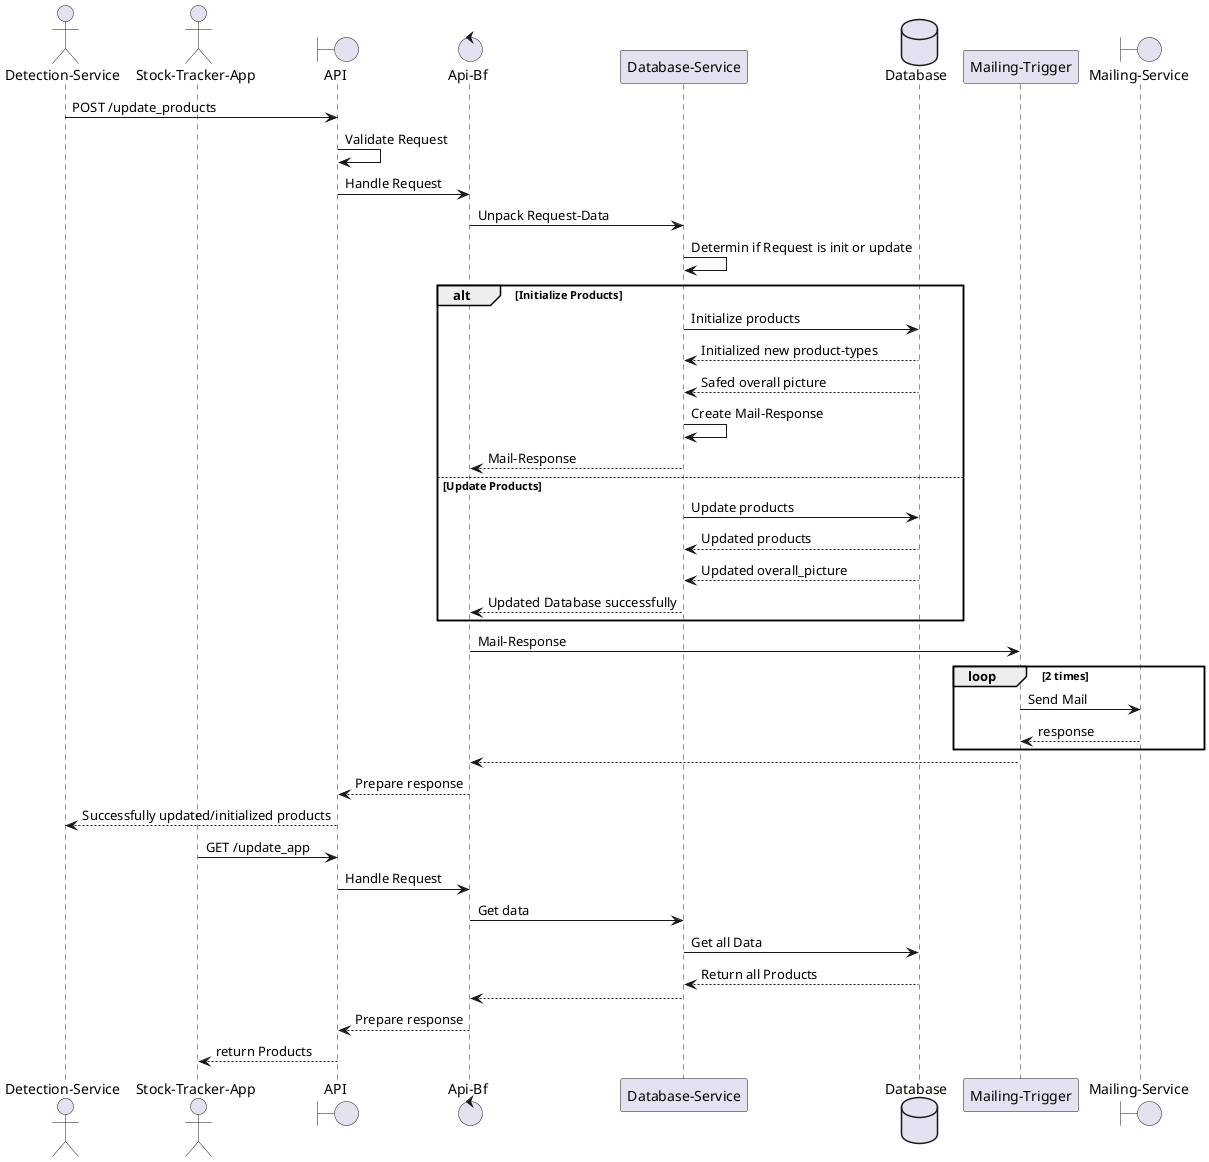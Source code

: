 @startuml DatabaseService

actor "Detection-Service" as DetectionService
actor "Stock-Tracker-App" as StockTracker
boundary "API" as Api
control "Api-Bf" as ApiBf
participant "Database-Service" as DatabaseService
database "Database" as Database
participant "Mailing-Trigger" as MailingTrigger
boundary "Mailing-Service" as MailingService

DetectionService -> Api: POST /update_products
Api -> Api: Validate Request
Api -> ApiBf: Handle Request
ApiBf -> DatabaseService: Unpack Request-Data
DatabaseService -> DatabaseService: Determin if Request is init or update
alt Initialize Products
  DatabaseService -> Database: Initialize products
  Database --> DatabaseService: Initialized new product-types
  Database --> DatabaseService: Safed overall picture
  DatabaseService -> DatabaseService: Create Mail-Response
  DatabaseService --> ApiBf: Mail-Response
else Update Products
  DatabaseService -> Database: Update products
  Database --> DatabaseService: Updated products
  Database --> DatabaseService: Updated overall_picture
  DatabaseService --> ApiBf: Updated Database successfully
end
ApiBf -> MailingTrigger: Mail-Response
loop 2 times 
  MailingTrigger -> MailingService: Send Mail 
  MailingService --> MailingTrigger: response
end
MailingTrigger --> ApiBf
ApiBf --> Api: Prepare response
Api --> DetectionService: Successfully updated/initialized products

StockTracker -> Api: GET /update_app
Api -> ApiBf: Handle Request
ApiBf -> DatabaseService: Get data
DatabaseService -> Database: Get all Data
Database --> DatabaseService: Return all Products
DatabaseService --> ApiBf
ApiBf --> Api: Prepare response
Api --> StockTracker: return Products

@enduml